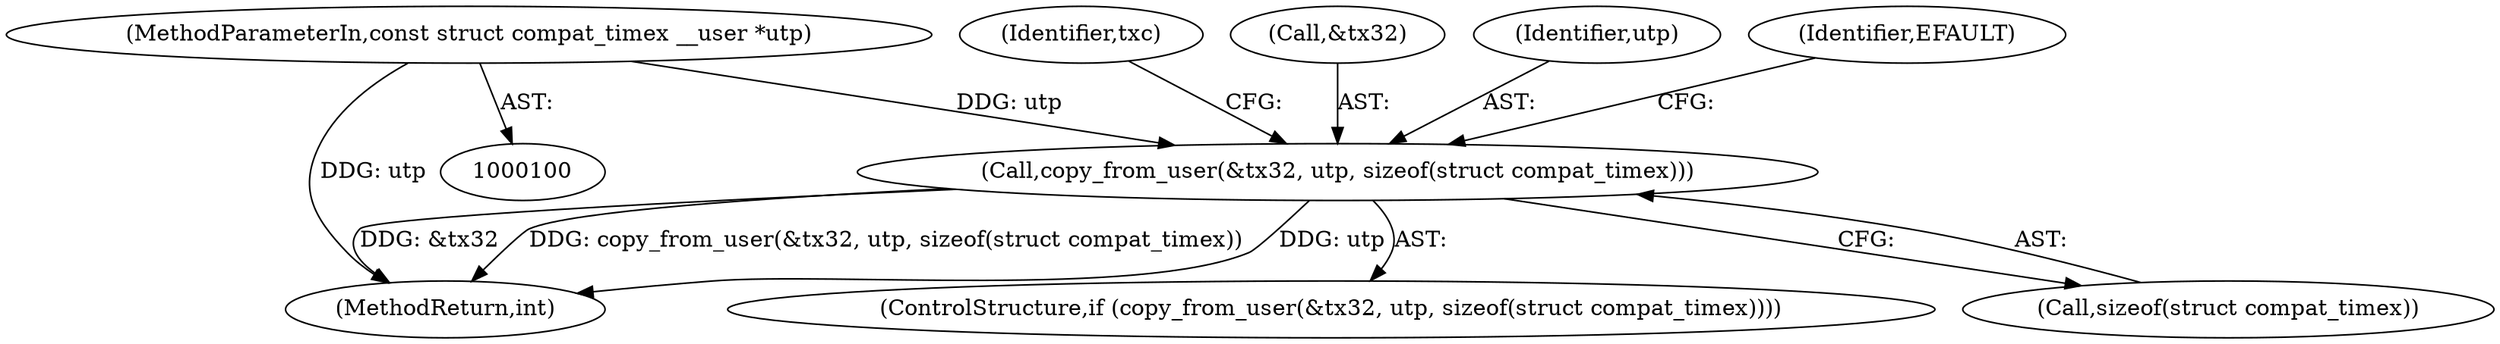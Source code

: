 digraph "0_linux_0a0b98734479aa5b3c671d5190e86273372cab95@API" {
"1000111" [label="(Call,copy_from_user(&tx32, utp, sizeof(struct compat_timex)))"];
"1000102" [label="(MethodParameterIn,const struct compat_timex __user *utp)"];
"1000111" [label="(Call,copy_from_user(&tx32, utp, sizeof(struct compat_timex)))"];
"1000270" [label="(MethodReturn,int)"];
"1000122" [label="(Identifier,txc)"];
"1000112" [label="(Call,&tx32)"];
"1000102" [label="(MethodParameterIn,const struct compat_timex __user *utp)"];
"1000114" [label="(Identifier,utp)"];
"1000110" [label="(ControlStructure,if (copy_from_user(&tx32, utp, sizeof(struct compat_timex))))"];
"1000115" [label="(Call,sizeof(struct compat_timex))"];
"1000119" [label="(Identifier,EFAULT)"];
"1000111" -> "1000110"  [label="AST: "];
"1000111" -> "1000115"  [label="CFG: "];
"1000112" -> "1000111"  [label="AST: "];
"1000114" -> "1000111"  [label="AST: "];
"1000115" -> "1000111"  [label="AST: "];
"1000119" -> "1000111"  [label="CFG: "];
"1000122" -> "1000111"  [label="CFG: "];
"1000111" -> "1000270"  [label="DDG: utp"];
"1000111" -> "1000270"  [label="DDG: &tx32"];
"1000111" -> "1000270"  [label="DDG: copy_from_user(&tx32, utp, sizeof(struct compat_timex))"];
"1000102" -> "1000111"  [label="DDG: utp"];
"1000102" -> "1000100"  [label="AST: "];
"1000102" -> "1000270"  [label="DDG: utp"];
}
